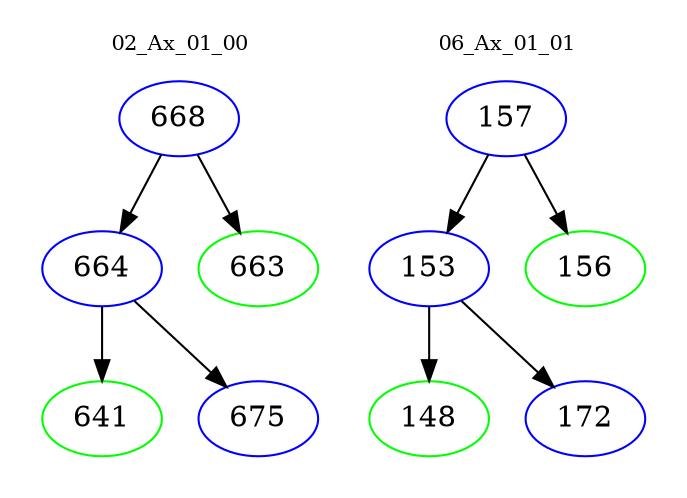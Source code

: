digraph{
subgraph cluster_0 {
color = white
label = "02_Ax_01_00";
fontsize=10;
T0_668 [label="668", color="blue"]
T0_668 -> T0_664 [color="black"]
T0_664 [label="664", color="blue"]
T0_664 -> T0_641 [color="black"]
T0_641 [label="641", color="green"]
T0_664 -> T0_675 [color="black"]
T0_675 [label="675", color="blue"]
T0_668 -> T0_663 [color="black"]
T0_663 [label="663", color="green"]
}
subgraph cluster_1 {
color = white
label = "06_Ax_01_01";
fontsize=10;
T1_157 [label="157", color="blue"]
T1_157 -> T1_153 [color="black"]
T1_153 [label="153", color="blue"]
T1_153 -> T1_148 [color="black"]
T1_148 [label="148", color="green"]
T1_153 -> T1_172 [color="black"]
T1_172 [label="172", color="blue"]
T1_157 -> T1_156 [color="black"]
T1_156 [label="156", color="green"]
}
}
